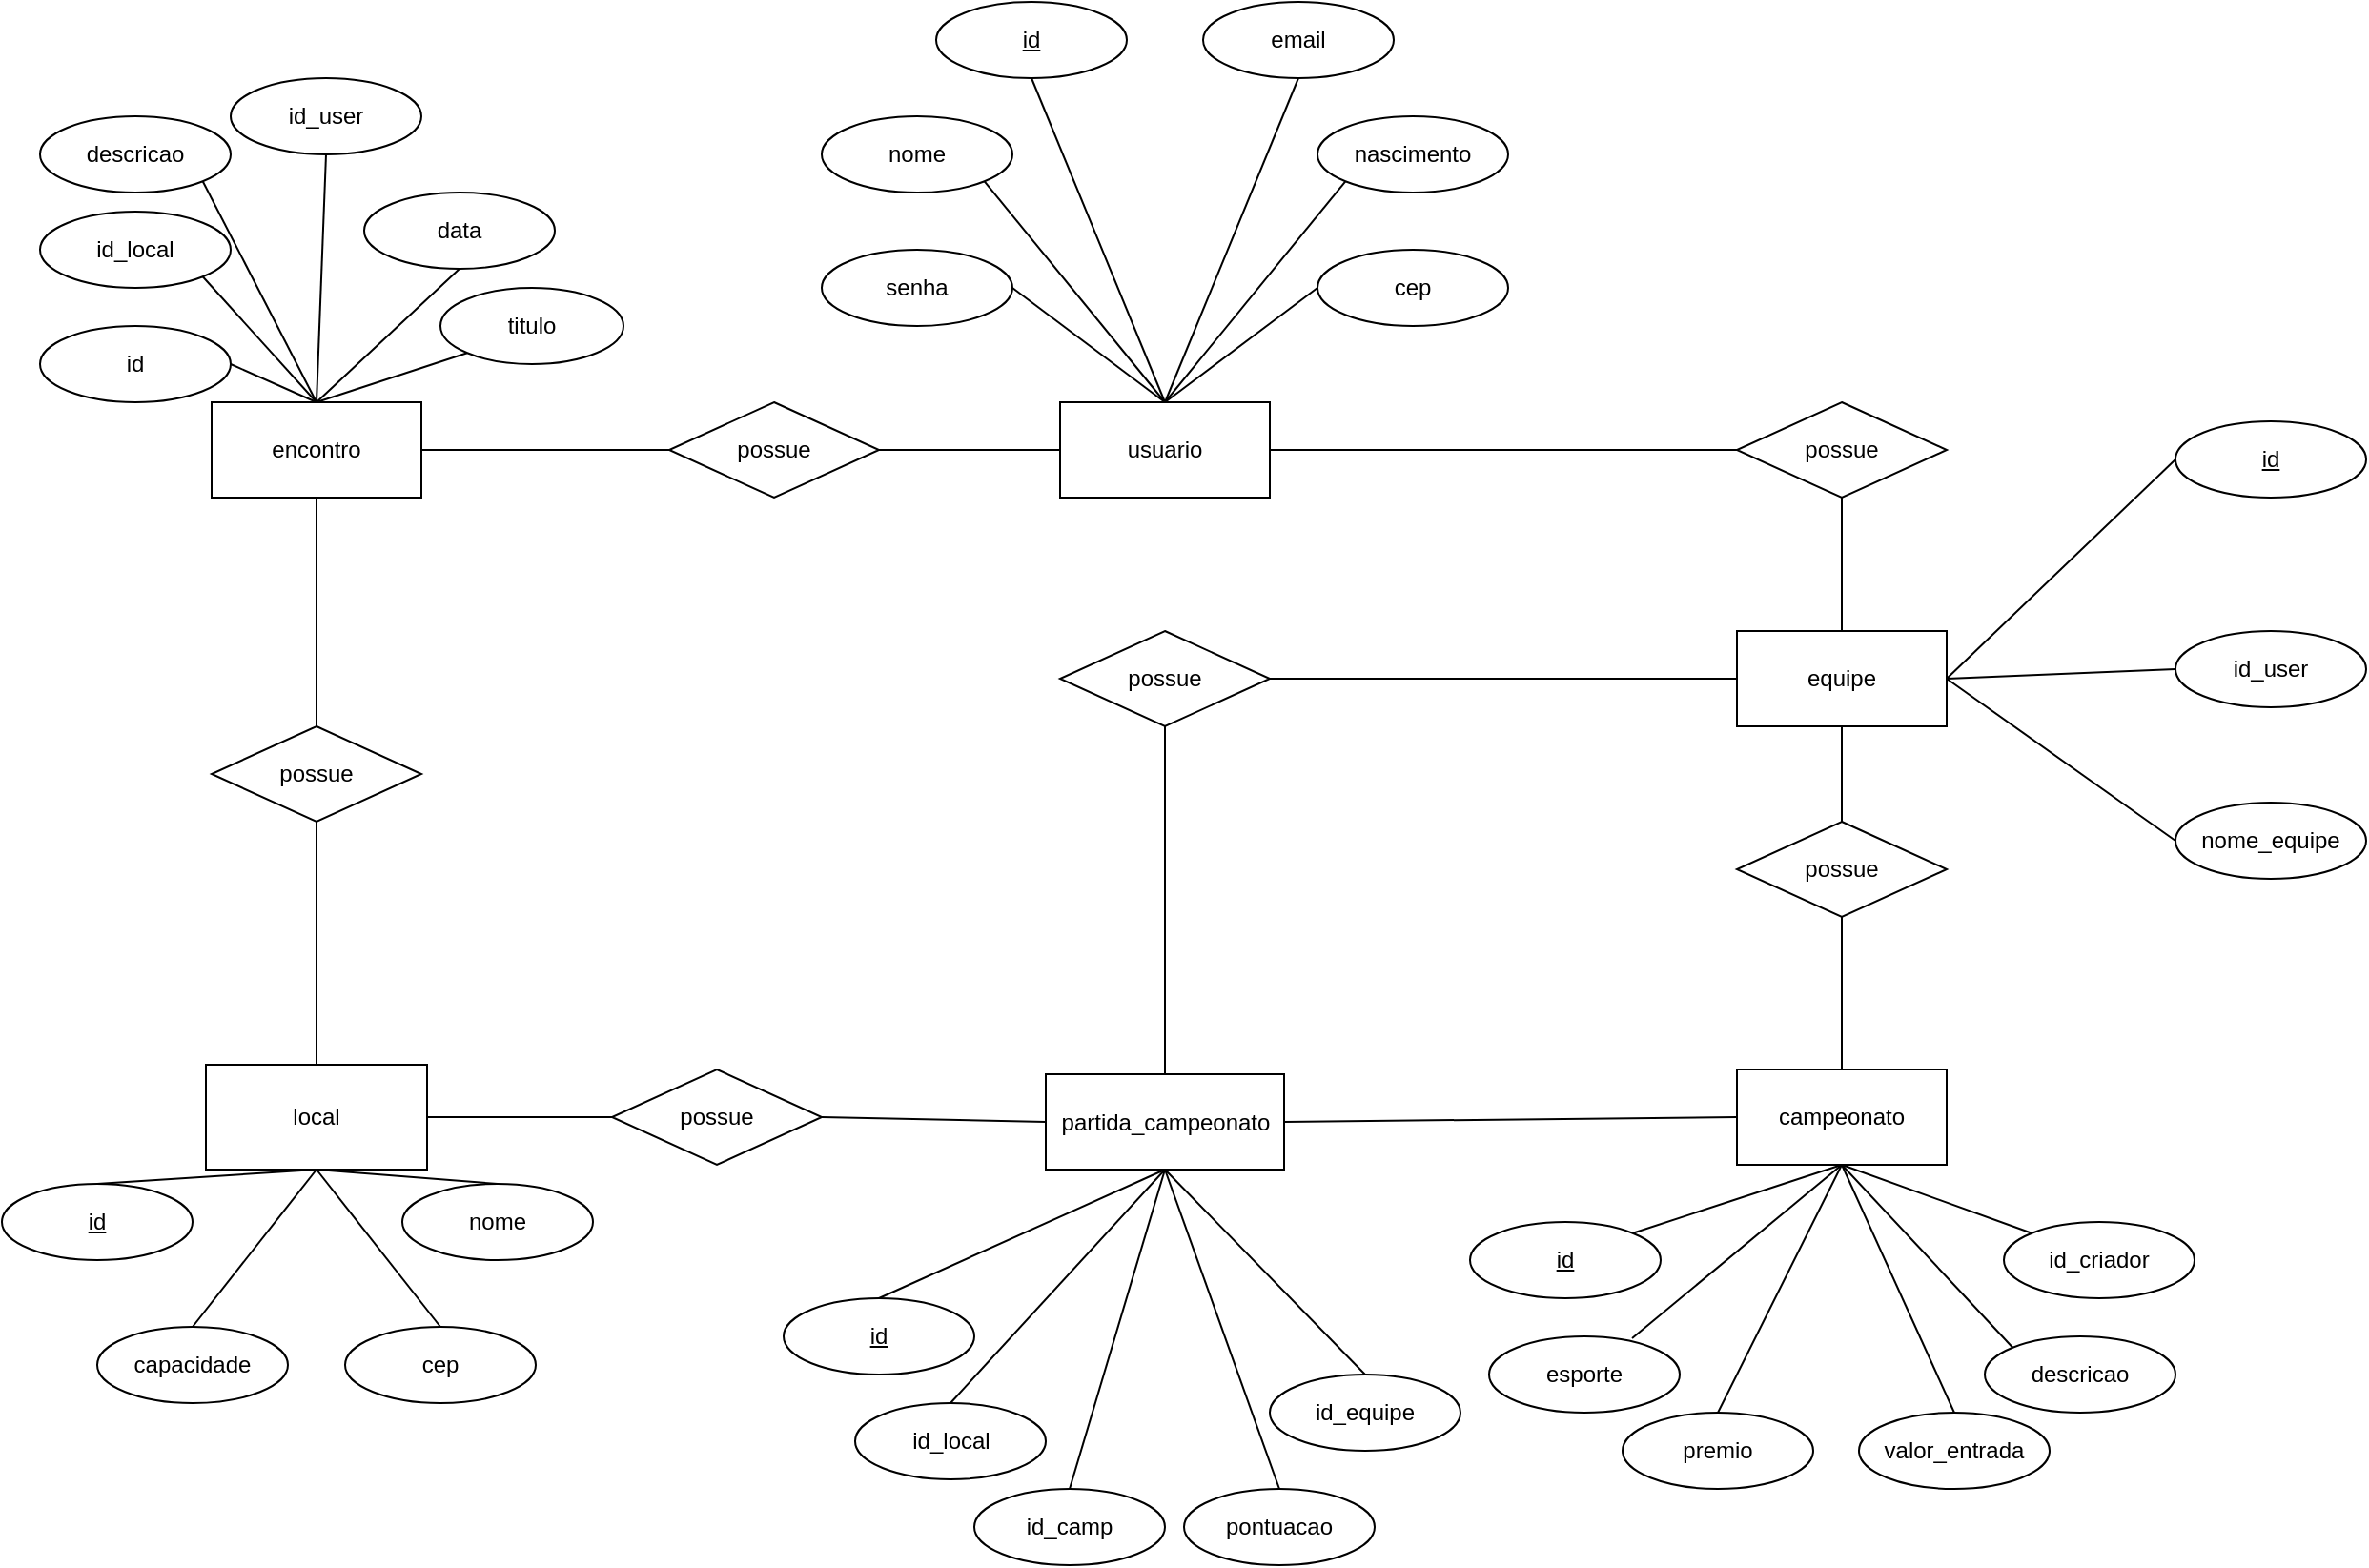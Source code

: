 <mxfile version="20.8.16" type="device"><diagram name="Página-1" id="N1INOAUM5hpIThV5yqhR"><mxGraphModel dx="934" dy="1770" grid="1" gridSize="10" guides="1" tooltips="1" connect="1" arrows="1" fold="1" page="1" pageScale="1" pageWidth="827" pageHeight="1169" math="0" shadow="0"><root><mxCell id="0"/><mxCell id="1" parent="0"/><mxCell id="-wdtQB86EiZ9sF__bixl-102" value="usuario" style="html=1;whiteSpace=wrap;" parent="1" vertex="1"><mxGeometry x="785" y="-20" width="110" height="50" as="geometry"/></mxCell><mxCell id="-wdtQB86EiZ9sF__bixl-103" value="&lt;u&gt;id&lt;/u&gt;" style="ellipse;whiteSpace=wrap;html=1;align=center;" parent="1" vertex="1"><mxGeometry x="720" y="-230" width="100" height="40" as="geometry"/></mxCell><mxCell id="-wdtQB86EiZ9sF__bixl-104" value="senha" style="ellipse;whiteSpace=wrap;html=1;align=center;" parent="1" vertex="1"><mxGeometry x="660" y="-100" width="100" height="40" as="geometry"/></mxCell><mxCell id="-wdtQB86EiZ9sF__bixl-105" value="nome" style="ellipse;whiteSpace=wrap;html=1;align=center;" parent="1" vertex="1"><mxGeometry x="660" y="-170" width="100" height="40" as="geometry"/></mxCell><mxCell id="-wdtQB86EiZ9sF__bixl-106" value="email" style="ellipse;whiteSpace=wrap;html=1;align=center;" parent="1" vertex="1"><mxGeometry x="860" y="-230" width="100" height="40" as="geometry"/></mxCell><mxCell id="-wdtQB86EiZ9sF__bixl-107" value="nascimento" style="ellipse;whiteSpace=wrap;html=1;align=center;" parent="1" vertex="1"><mxGeometry x="920" y="-170" width="100" height="40" as="geometry"/></mxCell><mxCell id="-wdtQB86EiZ9sF__bixl-108" value="" style="endArrow=none;html=1;rounded=0;exitX=0.5;exitY=1;exitDx=0;exitDy=0;entryX=0.5;entryY=0;entryDx=0;entryDy=0;" parent="1" source="-wdtQB86EiZ9sF__bixl-103" target="-wdtQB86EiZ9sF__bixl-102" edge="1"><mxGeometry width="50" height="50" relative="1" as="geometry"><mxPoint x="790" y="-65" as="sourcePoint"/><mxPoint x="840" y="-115" as="targetPoint"/></mxGeometry></mxCell><mxCell id="-wdtQB86EiZ9sF__bixl-109" value="" style="endArrow=none;html=1;rounded=0;entryX=0.5;entryY=0;entryDx=0;entryDy=0;exitX=1;exitY=1;exitDx=0;exitDy=0;" parent="1" source="-wdtQB86EiZ9sF__bixl-105" target="-wdtQB86EiZ9sF__bixl-102" edge="1"><mxGeometry width="50" height="50" relative="1" as="geometry"><mxPoint x="700" y="-95" as="sourcePoint"/><mxPoint x="850" y="-105" as="targetPoint"/></mxGeometry></mxCell><mxCell id="-wdtQB86EiZ9sF__bixl-110" value="" style="endArrow=none;html=1;rounded=0;entryX=0.5;entryY=0;entryDx=0;entryDy=0;exitX=1;exitY=0.5;exitDx=0;exitDy=0;" parent="1" source="-wdtQB86EiZ9sF__bixl-104" target="-wdtQB86EiZ9sF__bixl-102" edge="1"><mxGeometry width="50" height="50" relative="1" as="geometry"><mxPoint x="810" y="-45" as="sourcePoint"/><mxPoint x="860" y="-95" as="targetPoint"/></mxGeometry></mxCell><mxCell id="-wdtQB86EiZ9sF__bixl-111" value="" style="endArrow=none;html=1;rounded=0;entryX=0.5;entryY=0;entryDx=0;entryDy=0;exitX=0;exitY=1;exitDx=0;exitDy=0;" parent="1" source="-wdtQB86EiZ9sF__bixl-107" target="-wdtQB86EiZ9sF__bixl-102" edge="1"><mxGeometry width="50" height="50" relative="1" as="geometry"><mxPoint x="950" y="-120" as="sourcePoint"/><mxPoint x="900" y="-135" as="targetPoint"/></mxGeometry></mxCell><mxCell id="-wdtQB86EiZ9sF__bixl-112" value="" style="endArrow=none;html=1;rounded=0;exitX=0.5;exitY=1;exitDx=0;exitDy=0;entryX=0.5;entryY=0;entryDx=0;entryDy=0;" parent="1" source="-wdtQB86EiZ9sF__bixl-106" target="-wdtQB86EiZ9sF__bixl-102" edge="1"><mxGeometry width="50" height="50" relative="1" as="geometry"><mxPoint x="830" y="-25" as="sourcePoint"/><mxPoint x="880" y="-75" as="targetPoint"/></mxGeometry></mxCell><mxCell id="-wdtQB86EiZ9sF__bixl-113" value="cep" style="ellipse;whiteSpace=wrap;html=1;align=center;" parent="1" vertex="1"><mxGeometry x="920" y="-100" width="100" height="40" as="geometry"/></mxCell><mxCell id="-wdtQB86EiZ9sF__bixl-114" value="" style="endArrow=none;html=1;rounded=0;entryX=0;entryY=0.5;entryDx=0;entryDy=0;exitX=0.5;exitY=0;exitDx=0;exitDy=0;" parent="1" source="-wdtQB86EiZ9sF__bixl-102" target="-wdtQB86EiZ9sF__bixl-113" edge="1"><mxGeometry width="50" height="50" relative="1" as="geometry"><mxPoint x="1040" y="105" as="sourcePoint"/><mxPoint x="1100" y="-55" as="targetPoint"/></mxGeometry></mxCell><mxCell id="-wdtQB86EiZ9sF__bixl-115" value="campeonato" style="rounded=0;whiteSpace=wrap;html=1;" parent="1" vertex="1"><mxGeometry x="1140" y="330" width="110" height="50" as="geometry"/></mxCell><mxCell id="-wdtQB86EiZ9sF__bixl-116" value="&lt;u&gt;id&lt;/u&gt;" style="ellipse;whiteSpace=wrap;html=1;align=center;" parent="1" vertex="1"><mxGeometry x="1000" y="410" width="100" height="40" as="geometry"/></mxCell><mxCell id="-wdtQB86EiZ9sF__bixl-117" value="premio" style="ellipse;whiteSpace=wrap;html=1;align=center;" parent="1" vertex="1"><mxGeometry x="1080" y="510" width="100" height="40" as="geometry"/></mxCell><mxCell id="-wdtQB86EiZ9sF__bixl-118" value="esporte" style="ellipse;whiteSpace=wrap;html=1;align=center;" parent="1" vertex="1"><mxGeometry x="1010" y="470" width="100" height="40" as="geometry"/></mxCell><mxCell id="-wdtQB86EiZ9sF__bixl-119" value="id_criador" style="ellipse;whiteSpace=wrap;html=1;align=center;" parent="1" vertex="1"><mxGeometry x="1280" y="410" width="100" height="40" as="geometry"/></mxCell><mxCell id="-wdtQB86EiZ9sF__bixl-120" value="descricao" style="ellipse;whiteSpace=wrap;html=1;align=center;" parent="1" vertex="1"><mxGeometry x="1270" y="470" width="100" height="40" as="geometry"/></mxCell><mxCell id="-wdtQB86EiZ9sF__bixl-121" value="valor_entrada" style="ellipse;whiteSpace=wrap;html=1;align=center;" parent="1" vertex="1"><mxGeometry x="1204" y="510" width="100" height="40" as="geometry"/></mxCell><mxCell id="-wdtQB86EiZ9sF__bixl-122" value="" style="endArrow=none;html=1;rounded=0;entryX=1;entryY=0;entryDx=0;entryDy=0;exitX=0.5;exitY=1;exitDx=0;exitDy=0;" parent="1" source="-wdtQB86EiZ9sF__bixl-115" target="-wdtQB86EiZ9sF__bixl-116" edge="1"><mxGeometry width="50" height="50" relative="1" as="geometry"><mxPoint x="1460" y="220" as="sourcePoint"/><mxPoint x="1524" y="380" as="targetPoint"/></mxGeometry></mxCell><mxCell id="-wdtQB86EiZ9sF__bixl-123" value="" style="endArrow=none;html=1;rounded=0;entryX=0.75;entryY=0.025;entryDx=0;entryDy=0;exitX=0.5;exitY=1;exitDx=0;exitDy=0;entryPerimeter=0;" parent="1" source="-wdtQB86EiZ9sF__bixl-115" target="-wdtQB86EiZ9sF__bixl-118" edge="1"><mxGeometry width="50" height="50" relative="1" as="geometry"><mxPoint x="1200" y="390" as="sourcePoint"/><mxPoint x="1080" y="420" as="targetPoint"/></mxGeometry></mxCell><mxCell id="-wdtQB86EiZ9sF__bixl-124" value="" style="endArrow=none;html=1;rounded=0;entryX=0.5;entryY=0;entryDx=0;entryDy=0;exitX=0.5;exitY=1;exitDx=0;exitDy=0;" parent="1" source="-wdtQB86EiZ9sF__bixl-115" target="-wdtQB86EiZ9sF__bixl-121" edge="1"><mxGeometry width="50" height="50" relative="1" as="geometry"><mxPoint x="1210" y="400" as="sourcePoint"/><mxPoint x="1090" y="430" as="targetPoint"/></mxGeometry></mxCell><mxCell id="-wdtQB86EiZ9sF__bixl-125" value="" style="endArrow=none;html=1;rounded=0;entryX=0.5;entryY=0;entryDx=0;entryDy=0;exitX=0.5;exitY=1;exitDx=0;exitDy=0;" parent="1" source="-wdtQB86EiZ9sF__bixl-115" target="-wdtQB86EiZ9sF__bixl-117" edge="1"><mxGeometry width="50" height="50" relative="1" as="geometry"><mxPoint x="1220" y="410" as="sourcePoint"/><mxPoint x="1100" y="440" as="targetPoint"/></mxGeometry></mxCell><mxCell id="-wdtQB86EiZ9sF__bixl-126" value="" style="endArrow=none;html=1;rounded=0;entryX=0.5;entryY=1;entryDx=0;entryDy=0;exitX=0;exitY=0;exitDx=0;exitDy=0;" parent="1" source="-wdtQB86EiZ9sF__bixl-120" target="-wdtQB86EiZ9sF__bixl-115" edge="1"><mxGeometry width="50" height="50" relative="1" as="geometry"><mxPoint x="1230" y="420" as="sourcePoint"/><mxPoint x="1110" y="450" as="targetPoint"/></mxGeometry></mxCell><mxCell id="-wdtQB86EiZ9sF__bixl-127" value="" style="endArrow=none;html=1;rounded=0;entryX=0.5;entryY=1;entryDx=0;entryDy=0;exitX=0;exitY=0;exitDx=0;exitDy=0;" parent="1" source="-wdtQB86EiZ9sF__bixl-119" target="-wdtQB86EiZ9sF__bixl-115" edge="1"><mxGeometry width="50" height="50" relative="1" as="geometry"><mxPoint x="1240" y="430" as="sourcePoint"/><mxPoint x="1120" y="460" as="targetPoint"/></mxGeometry></mxCell><mxCell id="-wdtQB86EiZ9sF__bixl-128" value="equipe" style="rounded=0;whiteSpace=wrap;html=1;" parent="1" vertex="1"><mxGeometry x="1140" y="100" width="110" height="50" as="geometry"/></mxCell><mxCell id="-wdtQB86EiZ9sF__bixl-129" value="&lt;u&gt;id&lt;/u&gt;" style="ellipse;whiteSpace=wrap;html=1;align=center;" parent="1" vertex="1"><mxGeometry x="1370" y="-10" width="100" height="40" as="geometry"/></mxCell><mxCell id="-wdtQB86EiZ9sF__bixl-130" value="" style="endArrow=none;html=1;rounded=0;exitX=0;exitY=0.5;exitDx=0;exitDy=0;entryX=1;entryY=0.5;entryDx=0;entryDy=0;" parent="1" source="-wdtQB86EiZ9sF__bixl-129" target="-wdtQB86EiZ9sF__bixl-128" edge="1"><mxGeometry width="50" height="50" relative="1" as="geometry"><mxPoint x="2000" y="130" as="sourcePoint"/><mxPoint x="1440" y="140" as="targetPoint"/></mxGeometry></mxCell><mxCell id="-wdtQB86EiZ9sF__bixl-131" value="id_user" style="ellipse;whiteSpace=wrap;html=1;align=center;" parent="1" vertex="1"><mxGeometry x="1370" y="100" width="100" height="40" as="geometry"/></mxCell><mxCell id="-wdtQB86EiZ9sF__bixl-132" value="" style="endArrow=none;html=1;rounded=0;exitX=0;exitY=0.5;exitDx=0;exitDy=0;entryX=1;entryY=0.5;entryDx=0;entryDy=0;" parent="1" source="-wdtQB86EiZ9sF__bixl-131" target="-wdtQB86EiZ9sF__bixl-128" edge="1"><mxGeometry width="50" height="50" relative="1" as="geometry"><mxPoint x="1130" y="210" as="sourcePoint"/><mxPoint x="1280" y="170" as="targetPoint"/></mxGeometry></mxCell><mxCell id="-wdtQB86EiZ9sF__bixl-133" value="possue" style="shape=rhombus;perimeter=rhombusPerimeter;whiteSpace=wrap;html=1;align=center;" parent="1" vertex="1"><mxGeometry x="1140" y="-20" width="110" height="50" as="geometry"/></mxCell><mxCell id="-wdtQB86EiZ9sF__bixl-134" value="" style="endArrow=none;html=1;rounded=0;exitX=0.5;exitY=1;exitDx=0;exitDy=0;entryX=0.5;entryY=0;entryDx=0;entryDy=0;" parent="1" source="-wdtQB86EiZ9sF__bixl-133" target="-wdtQB86EiZ9sF__bixl-128" edge="1"><mxGeometry width="50" height="50" relative="1" as="geometry"><mxPoint x="1240" y="150" as="sourcePoint"/><mxPoint x="1330" y="100" as="targetPoint"/></mxGeometry></mxCell><mxCell id="-wdtQB86EiZ9sF__bixl-135" value="" style="endArrow=none;html=1;rounded=0;entryX=0;entryY=0.5;entryDx=0;entryDy=0;exitX=1;exitY=0.5;exitDx=0;exitDy=0;" parent="1" source="-wdtQB86EiZ9sF__bixl-102" target="-wdtQB86EiZ9sF__bixl-133" edge="1"><mxGeometry width="50" height="50" relative="1" as="geometry"><mxPoint x="850" y="-55" as="sourcePoint"/><mxPoint x="930" y="-55" as="targetPoint"/></mxGeometry></mxCell><mxCell id="-wdtQB86EiZ9sF__bixl-136" value="possue" style="shape=rhombus;perimeter=rhombusPerimeter;whiteSpace=wrap;html=1;align=center;" parent="1" vertex="1"><mxGeometry x="550" y="330" width="110" height="50" as="geometry"/></mxCell><mxCell id="-wdtQB86EiZ9sF__bixl-137" value="" style="endArrow=none;html=1;rounded=0;exitX=0.5;exitY=0;exitDx=0;exitDy=0;entryX=0.5;entryY=1;entryDx=0;entryDy=0;" parent="1" source="-wdtQB86EiZ9sF__bixl-115" target="-wdtQB86EiZ9sF__bixl-165" edge="1"><mxGeometry width="50" height="50" relative="1" as="geometry"><mxPoint x="1490" y="-40" as="sourcePoint"/><mxPoint x="1200" y="190" as="targetPoint"/></mxGeometry></mxCell><mxCell id="-wdtQB86EiZ9sF__bixl-138" value="nome_equipe" style="ellipse;whiteSpace=wrap;html=1;align=center;" parent="1" vertex="1"><mxGeometry x="1370" y="190" width="100" height="40" as="geometry"/></mxCell><mxCell id="-wdtQB86EiZ9sF__bixl-139" value="" style="endArrow=none;html=1;rounded=0;entryX=1;entryY=0.5;entryDx=0;entryDy=0;exitX=0;exitY=0.5;exitDx=0;exitDy=0;" parent="1" source="-wdtQB86EiZ9sF__bixl-138" target="-wdtQB86EiZ9sF__bixl-128" edge="1"><mxGeometry width="50" height="50" relative="1" as="geometry"><mxPoint x="1370" y="190" as="sourcePoint"/><mxPoint x="1260" y="115" as="targetPoint"/></mxGeometry></mxCell><mxCell id="-wdtQB86EiZ9sF__bixl-140" value="partida_campeonato" style="rounded=0;whiteSpace=wrap;html=1;" parent="1" vertex="1"><mxGeometry x="777.5" y="332.5" width="125" height="50" as="geometry"/></mxCell><mxCell id="-wdtQB86EiZ9sF__bixl-141" value="&lt;u&gt;id&lt;/u&gt;" style="ellipse;whiteSpace=wrap;html=1;align=center;" parent="1" vertex="1"><mxGeometry x="640" y="450" width="100" height="40" as="geometry"/></mxCell><mxCell id="-wdtQB86EiZ9sF__bixl-142" value="" style="endArrow=none;html=1;rounded=0;exitX=0.5;exitY=0;exitDx=0;exitDy=0;entryX=0.5;entryY=1;entryDx=0;entryDy=0;" parent="1" source="-wdtQB86EiZ9sF__bixl-141" target="-wdtQB86EiZ9sF__bixl-140" edge="1"><mxGeometry width="50" height="50" relative="1" as="geometry"><mxPoint x="1486" y="495" as="sourcePoint"/><mxPoint x="696" y="335" as="targetPoint"/></mxGeometry></mxCell><mxCell id="-wdtQB86EiZ9sF__bixl-145" value="" style="endArrow=none;html=1;rounded=0;exitX=0;exitY=0.5;exitDx=0;exitDy=0;entryX=1;entryY=0.5;entryDx=0;entryDy=0;" parent="1" source="-wdtQB86EiZ9sF__bixl-115" target="-wdtQB86EiZ9sF__bixl-140" edge="1"><mxGeometry width="50" height="50" relative="1" as="geometry"><mxPoint x="1340" y="335" as="sourcePoint"/><mxPoint x="1830" y="360" as="targetPoint"/></mxGeometry></mxCell><mxCell id="-wdtQB86EiZ9sF__bixl-146" value="id_equipe" style="ellipse;whiteSpace=wrap;html=1;align=center;" parent="1" vertex="1"><mxGeometry x="895" y="490" width="100" height="40" as="geometry"/></mxCell><mxCell id="-wdtQB86EiZ9sF__bixl-147" value="" style="endArrow=none;html=1;rounded=0;exitX=0.5;exitY=0;exitDx=0;exitDy=0;entryX=0.5;entryY=1;entryDx=0;entryDy=0;" parent="1" source="-wdtQB86EiZ9sF__bixl-146" target="-wdtQB86EiZ9sF__bixl-140" edge="1"><mxGeometry width="50" height="50" relative="1" as="geometry"><mxPoint x="726" y="515" as="sourcePoint"/><mxPoint x="816" y="460" as="targetPoint"/></mxGeometry></mxCell><mxCell id="-wdtQB86EiZ9sF__bixl-148" value="local" style="rounded=0;whiteSpace=wrap;html=1;" parent="1" vertex="1"><mxGeometry x="337" y="327.5" width="116" height="55" as="geometry"/></mxCell><mxCell id="-wdtQB86EiZ9sF__bixl-149" value="&lt;u&gt;id&lt;/u&gt;" style="ellipse;whiteSpace=wrap;html=1;align=center;" parent="1" vertex="1"><mxGeometry x="230" y="390" width="100" height="40" as="geometry"/></mxCell><mxCell id="-wdtQB86EiZ9sF__bixl-150" value="nome" style="ellipse;whiteSpace=wrap;html=1;align=center;" parent="1" vertex="1"><mxGeometry x="440" y="390" width="100" height="40" as="geometry"/></mxCell><mxCell id="-wdtQB86EiZ9sF__bixl-151" value="capacidade" style="ellipse;whiteSpace=wrap;html=1;align=center;" parent="1" vertex="1"><mxGeometry x="280" y="465" width="100" height="40" as="geometry"/></mxCell><mxCell id="-wdtQB86EiZ9sF__bixl-152" value="" style="endArrow=none;html=1;rounded=0;entryX=0.5;entryY=1;entryDx=0;entryDy=0;exitX=0.5;exitY=0;exitDx=0;exitDy=0;" parent="1" source="-wdtQB86EiZ9sF__bixl-149" target="-wdtQB86EiZ9sF__bixl-148" edge="1"><mxGeometry width="50" height="50" relative="1" as="geometry"><mxPoint x="330" y="465" as="sourcePoint"/><mxPoint x="380" y="415" as="targetPoint"/></mxGeometry></mxCell><mxCell id="-wdtQB86EiZ9sF__bixl-153" value="" style="endArrow=none;html=1;rounded=0;entryX=0.5;entryY=1;entryDx=0;entryDy=0;exitX=0.5;exitY=0;exitDx=0;exitDy=0;" parent="1" source="-wdtQB86EiZ9sF__bixl-150" target="-wdtQB86EiZ9sF__bixl-148" edge="1"><mxGeometry width="50" height="50" relative="1" as="geometry"><mxPoint x="330" y="445" as="sourcePoint"/><mxPoint x="400" y="375" as="targetPoint"/></mxGeometry></mxCell><mxCell id="-wdtQB86EiZ9sF__bixl-154" value="" style="endArrow=none;html=1;rounded=0;entryX=0.5;entryY=1;entryDx=0;entryDy=0;exitX=0.5;exitY=0;exitDx=0;exitDy=0;" parent="1" source="-wdtQB86EiZ9sF__bixl-151" target="-wdtQB86EiZ9sF__bixl-148" edge="1"><mxGeometry width="50" height="50" relative="1" as="geometry"><mxPoint x="470" y="445" as="sourcePoint"/><mxPoint x="400" y="375" as="targetPoint"/></mxGeometry></mxCell><mxCell id="-wdtQB86EiZ9sF__bixl-155" value="cep" style="ellipse;whiteSpace=wrap;html=1;align=center;" parent="1" vertex="1"><mxGeometry x="410" y="465" width="100" height="40" as="geometry"/></mxCell><mxCell id="-wdtQB86EiZ9sF__bixl-156" value="" style="endArrow=none;html=1;rounded=0;exitX=0.5;exitY=0;exitDx=0;exitDy=0;entryX=0.5;entryY=1;entryDx=0;entryDy=0;" parent="1" source="-wdtQB86EiZ9sF__bixl-155" target="-wdtQB86EiZ9sF__bixl-148" edge="1"><mxGeometry width="50" height="50" relative="1" as="geometry"><mxPoint x="400" y="485" as="sourcePoint"/><mxPoint x="404" y="375" as="targetPoint"/></mxGeometry></mxCell><mxCell id="-wdtQB86EiZ9sF__bixl-157" value="encontro" style="rounded=0;whiteSpace=wrap;html=1;" parent="1" vertex="1"><mxGeometry x="340" y="-20" width="110" height="50" as="geometry"/></mxCell><mxCell id="-wdtQB86EiZ9sF__bixl-158" value="" style="endArrow=none;html=1;rounded=0;entryX=0;entryY=0.5;entryDx=0;entryDy=0;exitX=1;exitY=0.5;exitDx=0;exitDy=0;" parent="1" source="-wdtQB86EiZ9sF__bixl-157" target="-wdtQB86EiZ9sF__bixl-162" edge="1"><mxGeometry width="50" height="50" relative="1" as="geometry"><mxPoint x="650" y="50" as="sourcePoint"/><mxPoint x="730" y="110" as="targetPoint"/></mxGeometry></mxCell><mxCell id="-wdtQB86EiZ9sF__bixl-159" value="titulo" style="ellipse;whiteSpace=wrap;html=1;align=center;" parent="1" vertex="1"><mxGeometry x="460" y="-80" width="96" height="40" as="geometry"/></mxCell><mxCell id="-wdtQB86EiZ9sF__bixl-160" value="id_local" style="ellipse;whiteSpace=wrap;html=1;align=center;" parent="1" vertex="1"><mxGeometry x="250" y="-120" width="100" height="40" as="geometry"/></mxCell><mxCell id="-wdtQB86EiZ9sF__bixl-161" value="descricao" style="ellipse;whiteSpace=wrap;html=1;align=center;" parent="1" vertex="1"><mxGeometry x="250" y="-170" width="100" height="40" as="geometry"/></mxCell><mxCell id="-wdtQB86EiZ9sF__bixl-162" value="possue" style="shape=rhombus;perimeter=rhombusPerimeter;whiteSpace=wrap;html=1;align=center;" parent="1" vertex="1"><mxGeometry x="580" y="-20" width="110" height="50" as="geometry"/></mxCell><mxCell id="-wdtQB86EiZ9sF__bixl-163" value="" style="endArrow=none;html=1;rounded=0;entryX=1;entryY=0.5;entryDx=0;entryDy=0;exitX=0;exitY=0.5;exitDx=0;exitDy=0;" parent="1" source="-wdtQB86EiZ9sF__bixl-102" target="-wdtQB86EiZ9sF__bixl-162" edge="1"><mxGeometry width="50" height="50" relative="1" as="geometry"><mxPoint x="690" y="30" as="sourcePoint"/><mxPoint x="690" y="150" as="targetPoint"/></mxGeometry></mxCell><mxCell id="-wdtQB86EiZ9sF__bixl-164" value="possue" style="shape=rhombus;perimeter=rhombusPerimeter;whiteSpace=wrap;html=1;align=center;" parent="1" vertex="1"><mxGeometry x="340" y="150" width="110" height="50" as="geometry"/></mxCell><mxCell id="-wdtQB86EiZ9sF__bixl-165" value="possue" style="shape=rhombus;perimeter=rhombusPerimeter;whiteSpace=wrap;html=1;align=center;" parent="1" vertex="1"><mxGeometry x="1140" y="200" width="110" height="50" as="geometry"/></mxCell><mxCell id="-wdtQB86EiZ9sF__bixl-166" value="" style="endArrow=none;html=1;rounded=0;exitX=0.5;exitY=1;exitDx=0;exitDy=0;entryX=0.5;entryY=0;entryDx=0;entryDy=0;" parent="1" source="-wdtQB86EiZ9sF__bixl-128" target="-wdtQB86EiZ9sF__bixl-165" edge="1"><mxGeometry width="50" height="50" relative="1" as="geometry"><mxPoint x="1280" y="200" as="sourcePoint"/><mxPoint x="1210" y="200" as="targetPoint"/></mxGeometry></mxCell><mxCell id="-wdtQB86EiZ9sF__bixl-167" value="" style="endArrow=none;html=1;rounded=0;entryX=0.5;entryY=1;entryDx=0;entryDy=0;exitX=0.5;exitY=0;exitDx=0;exitDy=0;" parent="1" source="-wdtQB86EiZ9sF__bixl-148" target="-wdtQB86EiZ9sF__bixl-164" edge="1"><mxGeometry width="50" height="50" relative="1" as="geometry"><mxPoint x="440" y="200" as="sourcePoint"/><mxPoint x="570" y="200" as="targetPoint"/></mxGeometry></mxCell><mxCell id="-wdtQB86EiZ9sF__bixl-168" value="" style="endArrow=none;html=1;rounded=0;entryX=0.5;entryY=0;entryDx=0;entryDy=0;exitX=0.5;exitY=1;exitDx=0;exitDy=0;" parent="1" source="-wdtQB86EiZ9sF__bixl-157" target="-wdtQB86EiZ9sF__bixl-164" edge="1"><mxGeometry width="50" height="50" relative="1" as="geometry"><mxPoint x="470" y="110" as="sourcePoint"/><mxPoint x="600" y="110" as="targetPoint"/></mxGeometry></mxCell><mxCell id="-wdtQB86EiZ9sF__bixl-169" value="" style="endArrow=none;html=1;rounded=0;entryX=0.5;entryY=0;entryDx=0;entryDy=0;exitX=0.5;exitY=1;exitDx=0;exitDy=0;" parent="1" source="-wdtQB86EiZ9sF__bixl-170" target="-wdtQB86EiZ9sF__bixl-140" edge="1"><mxGeometry width="50" height="50" relative="1" as="geometry"><mxPoint x="967.369" y="282.5" as="sourcePoint"/><mxPoint x="866" y="345" as="targetPoint"/></mxGeometry></mxCell><mxCell id="-wdtQB86EiZ9sF__bixl-170" value="possue" style="shape=rhombus;perimeter=rhombusPerimeter;whiteSpace=wrap;html=1;align=center;rotation=0;" parent="1" vertex="1"><mxGeometry x="785" y="100" width="110" height="50" as="geometry"/></mxCell><mxCell id="-wdtQB86EiZ9sF__bixl-171" value="" style="endArrow=none;html=1;rounded=0;entryX=1;entryY=0.5;entryDx=0;entryDy=0;exitX=0;exitY=0.5;exitDx=0;exitDy=0;" parent="1" source="-wdtQB86EiZ9sF__bixl-128" target="-wdtQB86EiZ9sF__bixl-170" edge="1"><mxGeometry width="50" height="50" relative="1" as="geometry"><mxPoint x="1021" y="110" as="sourcePoint"/><mxPoint x="920" y="182" as="targetPoint"/></mxGeometry></mxCell><mxCell id="-wdtQB86EiZ9sF__bixl-172" value="" style="endArrow=none;html=1;rounded=0;entryX=1;entryY=0.5;entryDx=0;entryDy=0;exitX=0;exitY=0.5;exitDx=0;exitDy=0;" parent="1" source="-wdtQB86EiZ9sF__bixl-136" target="-wdtQB86EiZ9sF__bixl-148" edge="1"><mxGeometry width="50" height="50" relative="1" as="geometry"><mxPoint x="921" y="390" as="sourcePoint"/><mxPoint x="820" y="462" as="targetPoint"/></mxGeometry></mxCell><mxCell id="-wdtQB86EiZ9sF__bixl-173" value="" style="endArrow=none;html=1;rounded=0;entryX=1;entryY=0.5;entryDx=0;entryDy=0;exitX=0;exitY=0.5;exitDx=0;exitDy=0;" parent="1" source="-wdtQB86EiZ9sF__bixl-140" target="-wdtQB86EiZ9sF__bixl-136" edge="1"><mxGeometry width="50" height="50" relative="1" as="geometry"><mxPoint x="977" y="293" as="sourcePoint"/><mxPoint x="876" y="365" as="targetPoint"/></mxGeometry></mxCell><mxCell id="-wdtQB86EiZ9sF__bixl-174" value="" style="endArrow=none;html=1;rounded=0;entryX=1;entryY=1;entryDx=0;entryDy=0;exitX=0.5;exitY=0;exitDx=0;exitDy=0;" parent="1" source="-wdtQB86EiZ9sF__bixl-157" target="-wdtQB86EiZ9sF__bixl-161" edge="1"><mxGeometry width="50" height="50" relative="1" as="geometry"><mxPoint x="405" y="40" as="sourcePoint"/><mxPoint x="405" y="160" as="targetPoint"/></mxGeometry></mxCell><mxCell id="-wdtQB86EiZ9sF__bixl-175" value="data" style="ellipse;whiteSpace=wrap;html=1;align=center;" parent="1" vertex="1"><mxGeometry x="420" y="-130" width="100" height="40" as="geometry"/></mxCell><mxCell id="-wdtQB86EiZ9sF__bixl-176" value="" style="endArrow=none;html=1;rounded=0;entryX=0.5;entryY=0;entryDx=0;entryDy=0;exitX=0.5;exitY=1;exitDx=0;exitDy=0;" parent="1" source="-wdtQB86EiZ9sF__bixl-175" target="-wdtQB86EiZ9sF__bixl-157" edge="1"><mxGeometry width="50" height="50" relative="1" as="geometry"><mxPoint x="405" y="-10" as="sourcePoint"/><mxPoint x="345" y="-96" as="targetPoint"/></mxGeometry></mxCell><mxCell id="-wdtQB86EiZ9sF__bixl-177" value="" style="endArrow=none;html=1;rounded=0;entryX=0.5;entryY=0;entryDx=0;entryDy=0;exitX=1;exitY=1;exitDx=0;exitDy=0;" parent="1" source="-wdtQB86EiZ9sF__bixl-160" target="-wdtQB86EiZ9sF__bixl-157" edge="1"><mxGeometry width="50" height="50" relative="1" as="geometry"><mxPoint x="415" as="sourcePoint"/><mxPoint x="355" y="-86" as="targetPoint"/></mxGeometry></mxCell><mxCell id="-wdtQB86EiZ9sF__bixl-178" value="" style="endArrow=none;html=1;rounded=0;entryX=0.5;entryY=0;entryDx=0;entryDy=0;exitX=0;exitY=1;exitDx=0;exitDy=0;" parent="1" source="-wdtQB86EiZ9sF__bixl-159" target="-wdtQB86EiZ9sF__bixl-157" edge="1"><mxGeometry width="50" height="50" relative="1" as="geometry"><mxPoint x="405" y="-110" as="sourcePoint"/><mxPoint x="405" y="-10" as="targetPoint"/></mxGeometry></mxCell><mxCell id="-wdtQB86EiZ9sF__bixl-257" value="id_camp" style="ellipse;whiteSpace=wrap;html=1;align=center;" parent="1" vertex="1"><mxGeometry x="740" y="550" width="100" height="40" as="geometry"/></mxCell><mxCell id="-wdtQB86EiZ9sF__bixl-260" value="" style="endArrow=none;html=1;rounded=0;exitX=0.5;exitY=0;exitDx=0;exitDy=0;entryX=0.5;entryY=1;entryDx=0;entryDy=0;" parent="1" source="-wdtQB86EiZ9sF__bixl-257" target="-wdtQB86EiZ9sF__bixl-140" edge="1"><mxGeometry width="50" height="50" relative="1" as="geometry"><mxPoint x="720" y="500" as="sourcePoint"/><mxPoint x="850" y="390" as="targetPoint"/></mxGeometry></mxCell><mxCell id="-wdtQB86EiZ9sF__bixl-262" value="pontuacao" style="ellipse;whiteSpace=wrap;html=1;align=center;" parent="1" vertex="1"><mxGeometry x="850" y="550" width="100" height="40" as="geometry"/></mxCell><mxCell id="-wdtQB86EiZ9sF__bixl-263" value="" style="endArrow=none;html=1;rounded=0;exitX=0.5;exitY=0;exitDx=0;exitDy=0;entryX=0.5;entryY=1;entryDx=0;entryDy=0;" parent="1" source="-wdtQB86EiZ9sF__bixl-262" target="-wdtQB86EiZ9sF__bixl-140" edge="1"><mxGeometry width="50" height="50" relative="1" as="geometry"><mxPoint x="760" y="555" as="sourcePoint"/><mxPoint x="850" y="390" as="targetPoint"/></mxGeometry></mxCell><mxCell id="-wdtQB86EiZ9sF__bixl-266" value="id_user" style="ellipse;whiteSpace=wrap;html=1;align=center;" parent="1" vertex="1"><mxGeometry x="350" y="-190" width="100" height="40" as="geometry"/></mxCell><mxCell id="-wdtQB86EiZ9sF__bixl-267" value="" style="endArrow=none;html=1;rounded=0;entryX=0.5;entryY=1;entryDx=0;entryDy=0;exitX=0.5;exitY=0;exitDx=0;exitDy=0;" parent="1" edge="1" target="-wdtQB86EiZ9sF__bixl-266" source="-wdtQB86EiZ9sF__bixl-157"><mxGeometry width="50" height="50" relative="1" as="geometry"><mxPoint x="380" y="-100" as="sourcePoint"/><mxPoint x="345" y="-96" as="targetPoint"/></mxGeometry></mxCell><mxCell id="A-LrJeK5duBcHdD12Yyj-1" value="id" style="ellipse;whiteSpace=wrap;html=1;align=center;" vertex="1" parent="1"><mxGeometry x="250" y="-60" width="100" height="40" as="geometry"/></mxCell><mxCell id="A-LrJeK5duBcHdD12Yyj-2" value="" style="endArrow=none;html=1;rounded=0;exitX=1;exitY=0.5;exitDx=0;exitDy=0;entryX=0.5;entryY=0;entryDx=0;entryDy=0;" edge="1" parent="1" source="A-LrJeK5duBcHdD12Yyj-1" target="-wdtQB86EiZ9sF__bixl-157"><mxGeometry width="50" height="50" relative="1" as="geometry"><mxPoint x="340.355" y="-35.858" as="sourcePoint"/><mxPoint x="400" y="-20" as="targetPoint"/></mxGeometry></mxCell><mxCell id="A-LrJeK5duBcHdD12Yyj-4" value="id_local" style="ellipse;whiteSpace=wrap;html=1;align=center;" vertex="1" parent="1"><mxGeometry x="677.5" y="505" width="100" height="40" as="geometry"/></mxCell><mxCell id="A-LrJeK5duBcHdD12Yyj-5" value="" style="endArrow=none;html=1;rounded=0;exitX=0.5;exitY=0;exitDx=0;exitDy=0;entryX=0.5;entryY=1;entryDx=0;entryDy=0;" edge="1" parent="1" source="A-LrJeK5duBcHdD12Yyj-4" target="-wdtQB86EiZ9sF__bixl-140"><mxGeometry width="50" height="50" relative="1" as="geometry"><mxPoint x="770.0" y="560" as="sourcePoint"/><mxPoint x="850.0" y="392.5" as="targetPoint"/></mxGeometry></mxCell></root></mxGraphModel></diagram></mxfile>